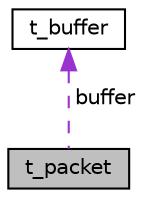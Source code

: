 digraph "t_packet"
{
 // LATEX_PDF_SIZE
  edge [fontname="Helvetica",fontsize="10",labelfontname="Helvetica",labelfontsize="10"];
  node [fontname="Helvetica",fontsize="10",shape=record];
  Node1 [label="t_packet",height=0.2,width=0.4,color="black", fillcolor="grey75", style="filled", fontcolor="black",tooltip="struct to handle the packet"];
  Node2 -> Node1 [dir="back",color="darkorchid3",fontsize="10",style="dashed",label=" buffer" ];
  Node2 [label="t_buffer",height=0.2,width=0.4,color="black", fillcolor="white", style="filled",URL="$structt__buffer.html",tooltip="Struct to handle the buffer of the packet."];
}
